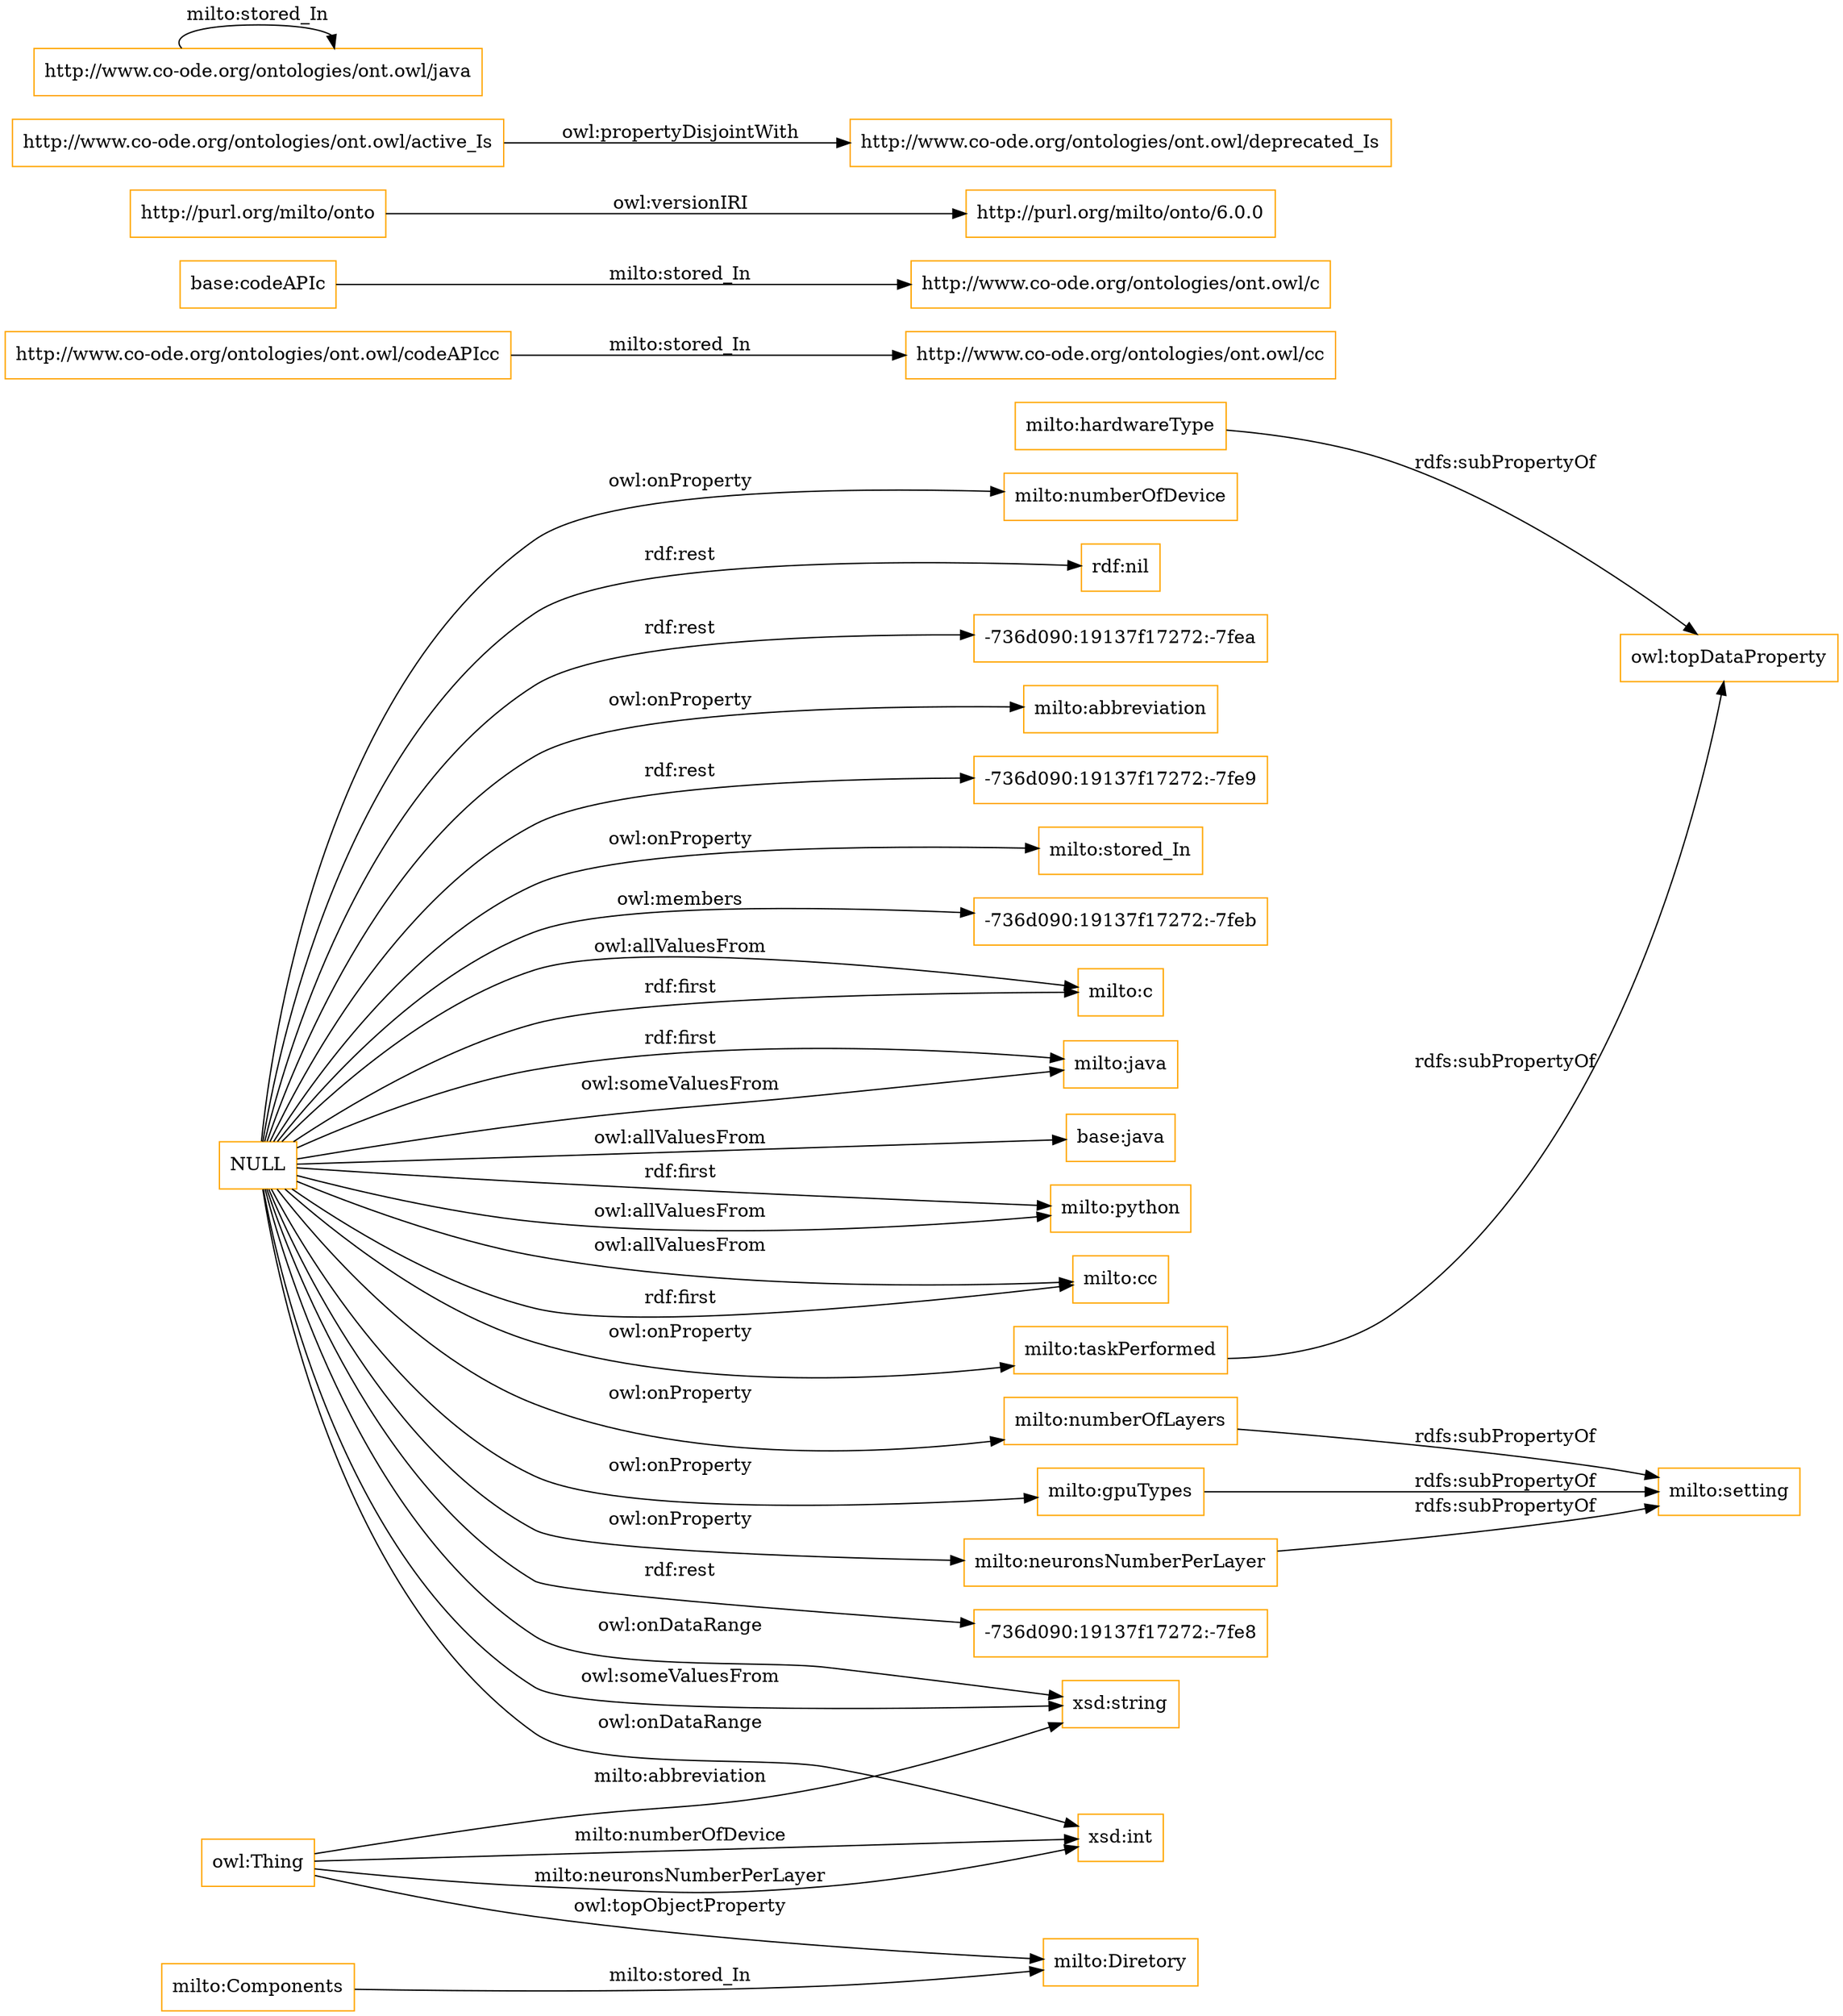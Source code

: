 digraph ar2dtool_diagram { 
rankdir=LR;
size="1501"
node [shape = rectangle, color="orange"]; "milto:c" "milto:Diretory" "milto:java" "base:java" "milto:python" "milto:cc" "milto:Components" ; /*classes style*/
	"milto:gpuTypes" -> "milto:setting" [ label = "rdfs:subPropertyOf" ];
	"milto:neuronsNumberPerLayer" -> "milto:setting" [ label = "rdfs:subPropertyOf" ];
	"http://www.co-ode.org/ontologies/ont.owl/codeAPIcc" -> "http://www.co-ode.org/ontologies/ont.owl/cc" [ label = "milto:stored_In" ];
	"base:codeAPIc" -> "http://www.co-ode.org/ontologies/ont.owl/c" [ label = "milto:stored_In" ];
	"http://purl.org/milto/onto" -> "http://purl.org/milto/onto/6.0.0" [ label = "owl:versionIRI" ];
	"milto:hardwareType" -> "owl:topDataProperty" [ label = "rdfs:subPropertyOf" ];
	"http://www.co-ode.org/ontologies/ont.owl/active_Is" -> "http://www.co-ode.org/ontologies/ont.owl/deprecated_Is" [ label = "owl:propertyDisjointWith" ];
	"http://www.co-ode.org/ontologies/ont.owl/java" -> "http://www.co-ode.org/ontologies/ont.owl/java" [ label = "milto:stored_In" ];
	"NULL" -> "milto:c" [ label = "owl:allValuesFrom" ];
	"NULL" -> "milto:java" [ label = "rdf:first" ];
	"NULL" -> "-736d090:19137f17272:-7fe8" [ label = "rdf:rest" ];
	"NULL" -> "xsd:string" [ label = "owl:someValuesFrom" ];
	"NULL" -> "base:java" [ label = "owl:allValuesFrom" ];
	"NULL" -> "milto:taskPerformed" [ label = "owl:onProperty" ];
	"NULL" -> "milto:numberOfDevice" [ label = "owl:onProperty" ];
	"NULL" -> "milto:java" [ label = "owl:someValuesFrom" ];
	"NULL" -> "milto:numberOfLayers" [ label = "owl:onProperty" ];
	"NULL" -> "milto:neuronsNumberPerLayer" [ label = "owl:onProperty" ];
	"NULL" -> "milto:python" [ label = "rdf:first" ];
	"NULL" -> "milto:python" [ label = "owl:allValuesFrom" ];
	"NULL" -> "milto:cc" [ label = "owl:allValuesFrom" ];
	"NULL" -> "rdf:nil" [ label = "rdf:rest" ];
	"NULL" -> "xsd:string" [ label = "owl:onDataRange" ];
	"NULL" -> "-736d090:19137f17272:-7fea" [ label = "rdf:rest" ];
	"NULL" -> "milto:abbreviation" [ label = "owl:onProperty" ];
	"NULL" -> "-736d090:19137f17272:-7fe9" [ label = "rdf:rest" ];
	"NULL" -> "xsd:int" [ label = "owl:onDataRange" ];
	"NULL" -> "milto:c" [ label = "rdf:first" ];
	"NULL" -> "milto:stored_In" [ label = "owl:onProperty" ];
	"NULL" -> "-736d090:19137f17272:-7feb" [ label = "owl:members" ];
	"NULL" -> "milto:cc" [ label = "rdf:first" ];
	"NULL" -> "milto:gpuTypes" [ label = "owl:onProperty" ];
	"milto:taskPerformed" -> "owl:topDataProperty" [ label = "rdfs:subPropertyOf" ];
	"milto:numberOfLayers" -> "milto:setting" [ label = "rdfs:subPropertyOf" ];
	"owl:Thing" -> "xsd:int" [ label = "milto:neuronsNumberPerLayer" ];
	"owl:Thing" -> "xsd:int" [ label = "milto:numberOfDevice" ];
	"owl:Thing" -> "xsd:string" [ label = "milto:abbreviation" ];
	"milto:Components" -> "milto:Diretory" [ label = "milto:stored_In" ];
	"owl:Thing" -> "milto:Diretory" [ label = "owl:topObjectProperty" ];

}
